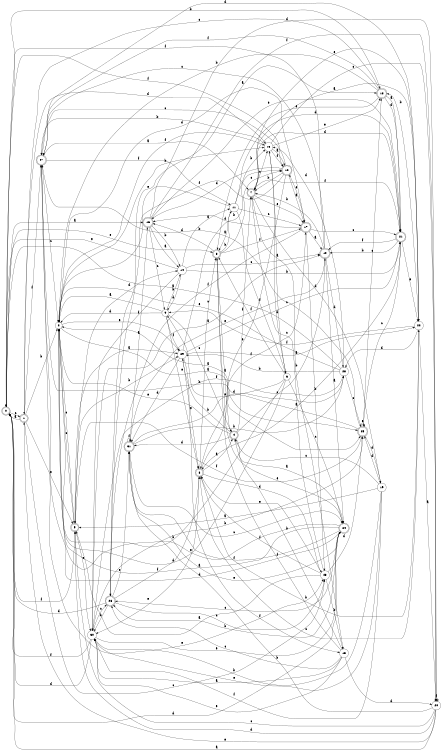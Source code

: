 digraph n26_10 {
__start0 [label="" shape="none"];

rankdir=LR;
size="8,5";

s0 [style="rounded,filled", color="black", fillcolor="white" shape="doublecircle", label="0"];
s1 [style="rounded,filled", color="black", fillcolor="white" shape="doublecircle", label="1"];
s2 [style="filled", color="black", fillcolor="white" shape="circle", label="2"];
s3 [style="rounded,filled", color="black", fillcolor="white" shape="doublecircle", label="3"];
s4 [style="rounded,filled", color="black", fillcolor="white" shape="doublecircle", label="4"];
s5 [style="rounded,filled", color="black", fillcolor="white" shape="doublecircle", label="5"];
s6 [style="filled", color="black", fillcolor="white" shape="circle", label="6"];
s7 [style="rounded,filled", color="black", fillcolor="white" shape="doublecircle", label="7"];
s8 [style="rounded,filled", color="black", fillcolor="white" shape="doublecircle", label="8"];
s9 [style="filled", color="black", fillcolor="white" shape="circle", label="9"];
s10 [style="rounded,filled", color="black", fillcolor="white" shape="doublecircle", label="10"];
s11 [style="filled", color="black", fillcolor="white" shape="circle", label="11"];
s12 [style="rounded,filled", color="black", fillcolor="white" shape="doublecircle", label="12"];
s13 [style="filled", color="black", fillcolor="white" shape="circle", label="13"];
s14 [style="filled", color="black", fillcolor="white" shape="circle", label="14"];
s15 [style="filled", color="black", fillcolor="white" shape="circle", label="15"];
s16 [style="rounded,filled", color="black", fillcolor="white" shape="doublecircle", label="16"];
s17 [style="rounded,filled", color="black", fillcolor="white" shape="doublecircle", label="17"];
s18 [style="rounded,filled", color="black", fillcolor="white" shape="doublecircle", label="18"];
s19 [style="filled", color="black", fillcolor="white" shape="circle", label="19"];
s20 [style="filled", color="black", fillcolor="white" shape="circle", label="20"];
s21 [style="rounded,filled", color="black", fillcolor="white" shape="doublecircle", label="21"];
s22 [style="filled", color="black", fillcolor="white" shape="circle", label="22"];
s23 [style="filled", color="black", fillcolor="white" shape="circle", label="23"];
s24 [style="rounded,filled", color="black", fillcolor="white" shape="doublecircle", label="24"];
s25 [style="rounded,filled", color="black", fillcolor="white" shape="doublecircle", label="25"];
s26 [style="rounded,filled", color="black", fillcolor="white" shape="doublecircle", label="26"];
s27 [style="rounded,filled", color="black", fillcolor="white" shape="doublecircle", label="27"];
s28 [style="filled", color="black", fillcolor="white" shape="circle", label="28"];
s29 [style="filled", color="black", fillcolor="white" shape="circle", label="29"];
s30 [style="filled", color="black", fillcolor="white" shape="circle", label="30"];
s31 [style="rounded,filled", color="black", fillcolor="white" shape="doublecircle", label="31"];
s0 -> s16 [label="a"];
s0 -> s18 [label="b"];
s0 -> s1 [label="c"];
s0 -> s24 [label="d"];
s0 -> s3 [label="e"];
s0 -> s12 [label="f"];
s1 -> s0 [label="a"];
s1 -> s2 [label="b"];
s1 -> s23 [label="c"];
s1 -> s15 [label="d"];
s1 -> s5 [label="e"];
s1 -> s27 [label="f"];
s2 -> s25 [label="a"];
s2 -> s15 [label="b"];
s2 -> s5 [label="c"];
s2 -> s17 [label="d"];
s2 -> s29 [label="e"];
s2 -> s15 [label="f"];
s3 -> s4 [label="a"];
s3 -> s11 [label="b"];
s3 -> s12 [label="c"];
s3 -> s16 [label="d"];
s3 -> s24 [label="e"];
s3 -> s17 [label="f"];
s4 -> s24 [label="a"];
s4 -> s29 [label="b"];
s4 -> s10 [label="c"];
s4 -> s31 [label="d"];
s4 -> s2 [label="e"];
s4 -> s7 [label="f"];
s5 -> s29 [label="a"];
s5 -> s29 [label="b"];
s5 -> s2 [label="c"];
s5 -> s14 [label="d"];
s5 -> s30 [label="e"];
s5 -> s0 [label="f"];
s6 -> s15 [label="a"];
s6 -> s2 [label="b"];
s6 -> s24 [label="c"];
s6 -> s2 [label="d"];
s6 -> s9 [label="e"];
s6 -> s3 [label="f"];
s7 -> s22 [label="a"];
s7 -> s13 [label="b"];
s7 -> s15 [label="c"];
s7 -> s19 [label="d"];
s7 -> s17 [label="e"];
s7 -> s21 [label="f"];
s8 -> s4 [label="a"];
s8 -> s22 [label="b"];
s8 -> s3 [label="c"];
s8 -> s23 [label="d"];
s8 -> s30 [label="e"];
s8 -> s17 [label="f"];
s9 -> s2 [label="a"];
s9 -> s14 [label="b"];
s9 -> s4 [label="c"];
s9 -> s2 [label="d"];
s9 -> s8 [label="e"];
s9 -> s29 [label="f"];
s10 -> s24 [label="a"];
s10 -> s7 [label="b"];
s10 -> s27 [label="c"];
s10 -> s28 [label="d"];
s10 -> s31 [label="e"];
s10 -> s0 [label="f"];
s11 -> s3 [label="a"];
s11 -> s15 [label="b"];
s11 -> s17 [label="c"];
s11 -> s21 [label="d"];
s11 -> s2 [label="e"];
s11 -> s6 [label="f"];
s12 -> s17 [label="a"];
s12 -> s7 [label="b"];
s12 -> s27 [label="c"];
s12 -> s16 [label="d"];
s12 -> s8 [label="e"];
s12 -> s26 [label="f"];
s13 -> s30 [label="a"];
s13 -> s4 [label="b"];
s13 -> s26 [label="c"];
s13 -> s20 [label="d"];
s13 -> s30 [label="e"];
s13 -> s3 [label="f"];
s14 -> s11 [label="a"];
s14 -> s21 [label="b"];
s14 -> s10 [label="c"];
s14 -> s9 [label="d"];
s14 -> s0 [label="e"];
s14 -> s30 [label="f"];
s15 -> s12 [label="a"];
s15 -> s27 [label="b"];
s15 -> s20 [label="c"];
s15 -> s6 [label="d"];
s15 -> s18 [label="e"];
s15 -> s12 [label="f"];
s16 -> s14 [label="a"];
s16 -> s14 [label="b"];
s16 -> s9 [label="c"];
s16 -> s20 [label="d"];
s16 -> s21 [label="e"];
s16 -> s20 [label="f"];
s17 -> s10 [label="a"];
s17 -> s23 [label="b"];
s17 -> s21 [label="c"];
s17 -> s16 [label="d"];
s17 -> s12 [label="e"];
s17 -> s26 [label="f"];
s18 -> s21 [label="a"];
s18 -> s2 [label="b"];
s18 -> s1 [label="c"];
s18 -> s21 [label="d"];
s18 -> s3 [label="e"];
s18 -> s27 [label="f"];
s19 -> s5 [label="a"];
s19 -> s30 [label="b"];
s19 -> s4 [label="c"];
s19 -> s25 [label="d"];
s19 -> s30 [label="e"];
s19 -> s30 [label="f"];
s20 -> s0 [label="a"];
s20 -> s31 [label="b"];
s20 -> s5 [label="c"];
s20 -> s5 [label="d"];
s20 -> s1 [label="e"];
s20 -> s20 [label="f"];
s21 -> s8 [label="a"];
s21 -> s10 [label="b"];
s21 -> s25 [label="c"];
s21 -> s7 [label="d"];
s21 -> s22 [label="e"];
s21 -> s10 [label="f"];
s22 -> s20 [label="a"];
s22 -> s18 [label="b"];
s22 -> s8 [label="c"];
s22 -> s28 [label="d"];
s22 -> s7 [label="e"];
s22 -> s9 [label="f"];
s23 -> s5 [label="a"];
s23 -> s13 [label="b"];
s23 -> s7 [label="c"];
s23 -> s25 [label="d"];
s23 -> s8 [label="e"];
s23 -> s8 [label="f"];
s24 -> s2 [label="a"];
s24 -> s26 [label="b"];
s24 -> s26 [label="c"];
s24 -> s2 [label="d"];
s24 -> s27 [label="e"];
s24 -> s31 [label="f"];
s25 -> s2 [label="a"];
s25 -> s27 [label="b"];
s25 -> s18 [label="c"];
s25 -> s19 [label="d"];
s25 -> s25 [label="e"];
s25 -> s5 [label="f"];
s26 -> s18 [label="a"];
s26 -> s30 [label="b"];
s26 -> s23 [label="c"];
s26 -> s0 [label="d"];
s26 -> s31 [label="e"];
s26 -> s8 [label="f"];
s27 -> s7 [label="a"];
s27 -> s25 [label="b"];
s27 -> s2 [label="c"];
s27 -> s22 [label="d"];
s27 -> s23 [label="e"];
s27 -> s11 [label="f"];
s28 -> s0 [label="a"];
s28 -> s29 [label="b"];
s28 -> s25 [label="c"];
s28 -> s15 [label="d"];
s28 -> s2 [label="e"];
s28 -> s30 [label="f"];
s29 -> s22 [label="a"];
s29 -> s12 [label="b"];
s29 -> s21 [label="c"];
s29 -> s31 [label="d"];
s29 -> s8 [label="e"];
s29 -> s13 [label="f"];
s30 -> s10 [label="a"];
s30 -> s25 [label="b"];
s30 -> s26 [label="c"];
s30 -> s0 [label="d"];
s30 -> s24 [label="e"];
s30 -> s0 [label="f"];
s31 -> s16 [label="a"];
s31 -> s28 [label="b"];
s31 -> s24 [label="c"];
s31 -> s28 [label="d"];
s31 -> s24 [label="e"];
s31 -> s31 [label="f"];

}